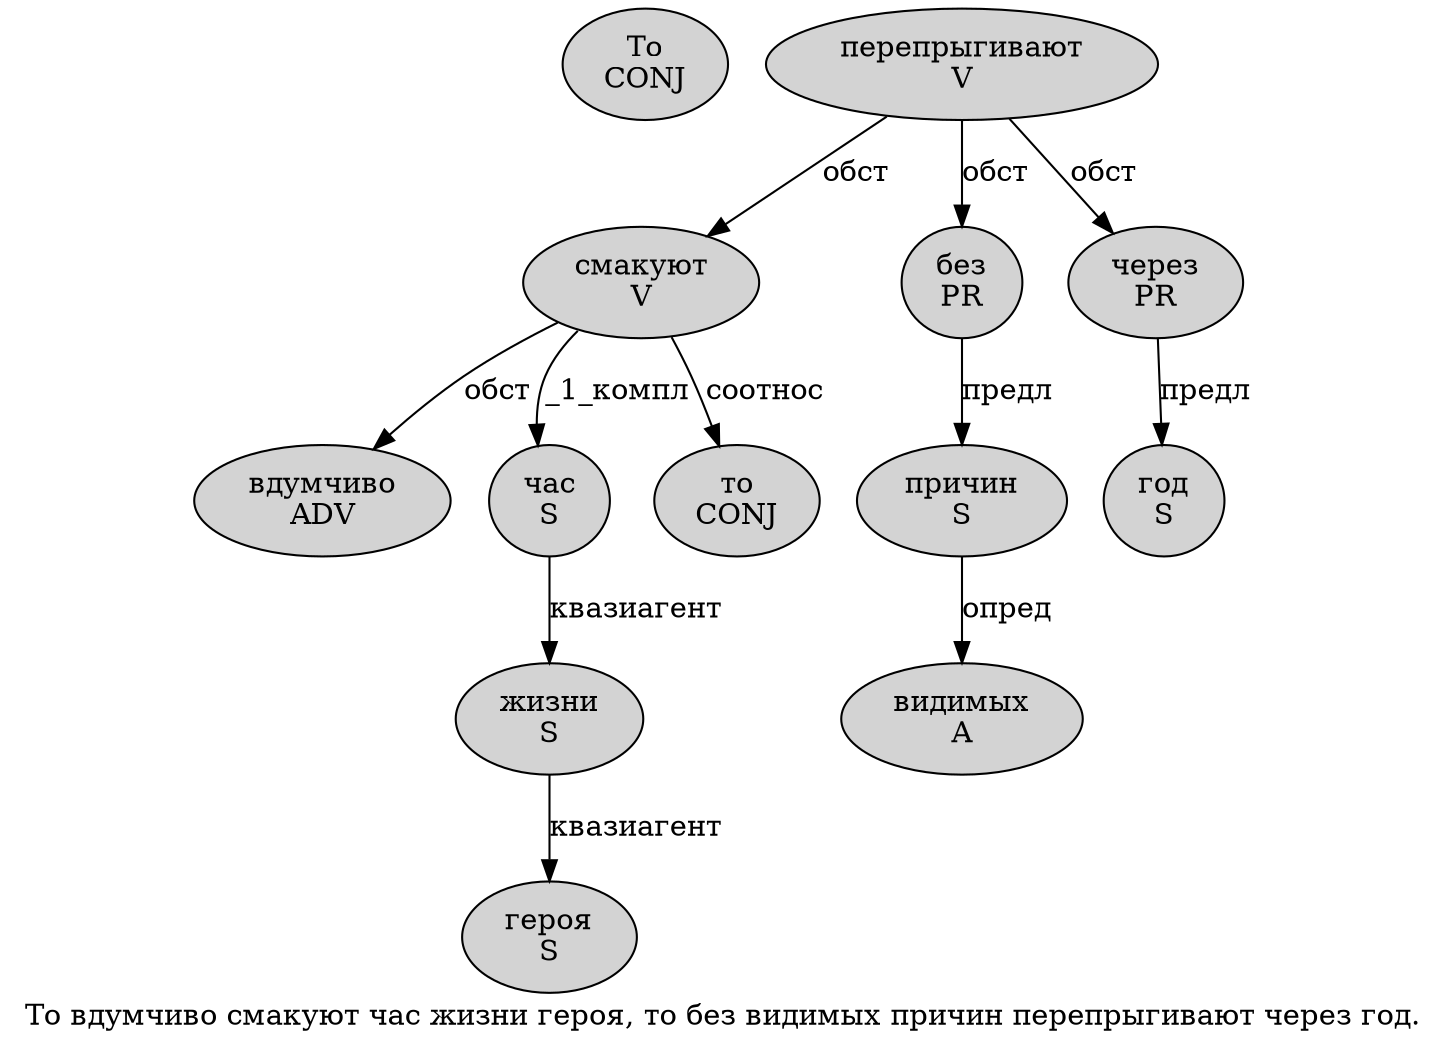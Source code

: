 digraph SENTENCE_3509 {
	graph [label="То вдумчиво смакуют час жизни героя, то без видимых причин перепрыгивают через год."]
	node [style=filled]
		0 [label="То
CONJ" color="" fillcolor=lightgray penwidth=1 shape=ellipse]
		1 [label="вдумчиво
ADV" color="" fillcolor=lightgray penwidth=1 shape=ellipse]
		2 [label="смакуют
V" color="" fillcolor=lightgray penwidth=1 shape=ellipse]
		3 [label="час
S" color="" fillcolor=lightgray penwidth=1 shape=ellipse]
		4 [label="жизни
S" color="" fillcolor=lightgray penwidth=1 shape=ellipse]
		5 [label="героя
S" color="" fillcolor=lightgray penwidth=1 shape=ellipse]
		7 [label="то
CONJ" color="" fillcolor=lightgray penwidth=1 shape=ellipse]
		8 [label="без
PR" color="" fillcolor=lightgray penwidth=1 shape=ellipse]
		9 [label="видимых
A" color="" fillcolor=lightgray penwidth=1 shape=ellipse]
		10 [label="причин
S" color="" fillcolor=lightgray penwidth=1 shape=ellipse]
		11 [label="перепрыгивают
V" color="" fillcolor=lightgray penwidth=1 shape=ellipse]
		12 [label="через
PR" color="" fillcolor=lightgray penwidth=1 shape=ellipse]
		13 [label="год
S" color="" fillcolor=lightgray penwidth=1 shape=ellipse]
			11 -> 2 [label="обст"]
			11 -> 8 [label="обст"]
			11 -> 12 [label="обст"]
			3 -> 4 [label="квазиагент"]
			8 -> 10 [label="предл"]
			2 -> 1 [label="обст"]
			2 -> 3 [label="_1_компл"]
			2 -> 7 [label="соотнос"]
			10 -> 9 [label="опред"]
			4 -> 5 [label="квазиагент"]
			12 -> 13 [label="предл"]
}